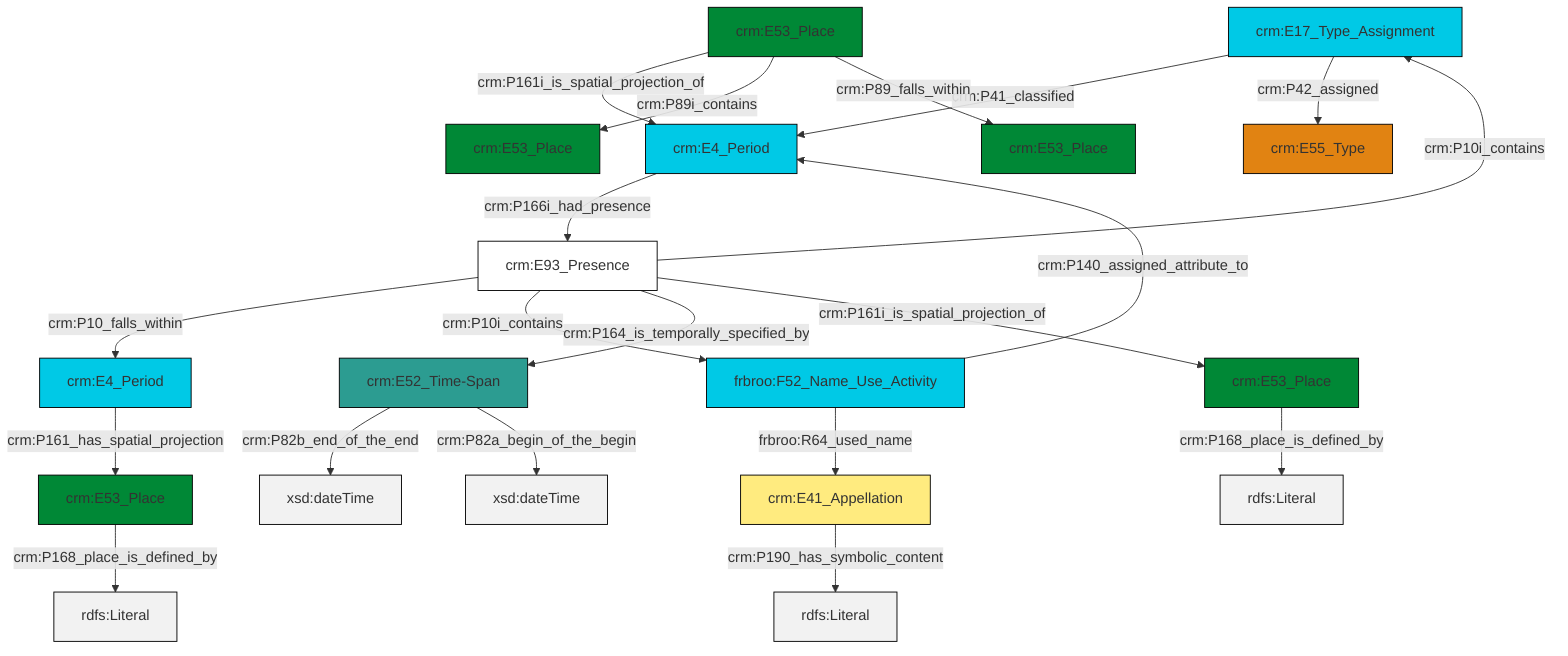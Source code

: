 graph TD
classDef Literal fill:#f2f2f2,stroke:#000000;
classDef CRM_Entity fill:#FFFFFF,stroke:#000000;
classDef Temporal_Entity fill:#00C9E6, stroke:#000000;
classDef Type fill:#E18312, stroke:#000000;
classDef Time-Span fill:#2C9C91, stroke:#000000;
classDef Appellation fill:#FFEB7F, stroke:#000000;
classDef Place fill:#008836, stroke:#000000;
classDef Persistent_Item fill:#B266B2, stroke:#000000;
classDef Conceptual_Object fill:#FFD700, stroke:#000000;
classDef Physical_Thing fill:#D2B48C, stroke:#000000;
classDef Actor fill:#f58aad, stroke:#000000;
classDef PC_Classes fill:#4ce600, stroke:#000000;
classDef Multi fill:#cccccc,stroke:#000000;

0["crm:E53_Place"]:::Place -->|crm:P168_place_is_defined_by| 1[rdfs:Literal]:::Literal
2["crm:E4_Period"]:::Temporal_Entity -->|crm:P161_has_spatial_projection| 0["crm:E53_Place"]:::Place
4["crm:E17_Type_Assignment"]:::Temporal_Entity -->|crm:P41_classified| 5["crm:E4_Period"]:::Temporal_Entity
12["crm:E52_Time-Span"]:::Time-Span -->|crm:P82b_end_of_the_end| 13[xsd:dateTime]:::Literal
14["crm:E53_Place"]:::Place -->|crm:P161i_is_spatial_projection_of| 5["crm:E4_Period"]:::Temporal_Entity
16["crm:E93_Presence"]:::CRM_Entity -->|crm:P10_falls_within| 2["crm:E4_Period"]:::Temporal_Entity
16["crm:E93_Presence"]:::CRM_Entity -->|crm:P10i_contains| 8["frbroo:F52_Name_Use_Activity"]:::Temporal_Entity
16["crm:E93_Presence"]:::CRM_Entity -->|crm:P164_is_temporally_specified_by| 12["crm:E52_Time-Span"]:::Time-Span
14["crm:E53_Place"]:::Place -->|crm:P89i_contains| 18["crm:E53_Place"]:::Place
8["frbroo:F52_Name_Use_Activity"]:::Temporal_Entity -->|frbroo:R64_used_name| 19["crm:E41_Appellation"]:::Appellation
16["crm:E93_Presence"]:::CRM_Entity -->|crm:P161i_is_spatial_projection_of| 6["crm:E53_Place"]:::Place
5["crm:E4_Period"]:::Temporal_Entity -->|crm:P166i_had_presence| 16["crm:E93_Presence"]:::CRM_Entity
8["frbroo:F52_Name_Use_Activity"]:::Temporal_Entity -->|crm:P140_assigned_attribute_to| 5["crm:E4_Period"]:::Temporal_Entity
14["crm:E53_Place"]:::Place -->|crm:P89_falls_within| 10["crm:E53_Place"]:::Place
4["crm:E17_Type_Assignment"]:::Temporal_Entity -->|crm:P42_assigned| 24["crm:E55_Type"]:::Type
12["crm:E52_Time-Span"]:::Time-Span -->|crm:P82a_begin_of_the_begin| 25[xsd:dateTime]:::Literal
19["crm:E41_Appellation"]:::Appellation -->|crm:P190_has_symbolic_content| 27[rdfs:Literal]:::Literal
16["crm:E93_Presence"]:::CRM_Entity -->|crm:P10i_contains| 4["crm:E17_Type_Assignment"]:::Temporal_Entity
6["crm:E53_Place"]:::Place -->|crm:P168_place_is_defined_by| 30[rdfs:Literal]:::Literal